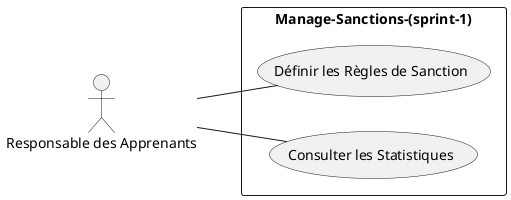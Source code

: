 @startuml
left to right direction
actor "Responsable des Apprenants" as Admin

rectangle Manage-Sanctions-(sprint-1) {
  usecase "Définir les Règles de Sanction" as UC1
 usecase "Consulter les Statistiques" as UC8
}

Admin -- UC1
Admin -- UC8

@enduml
